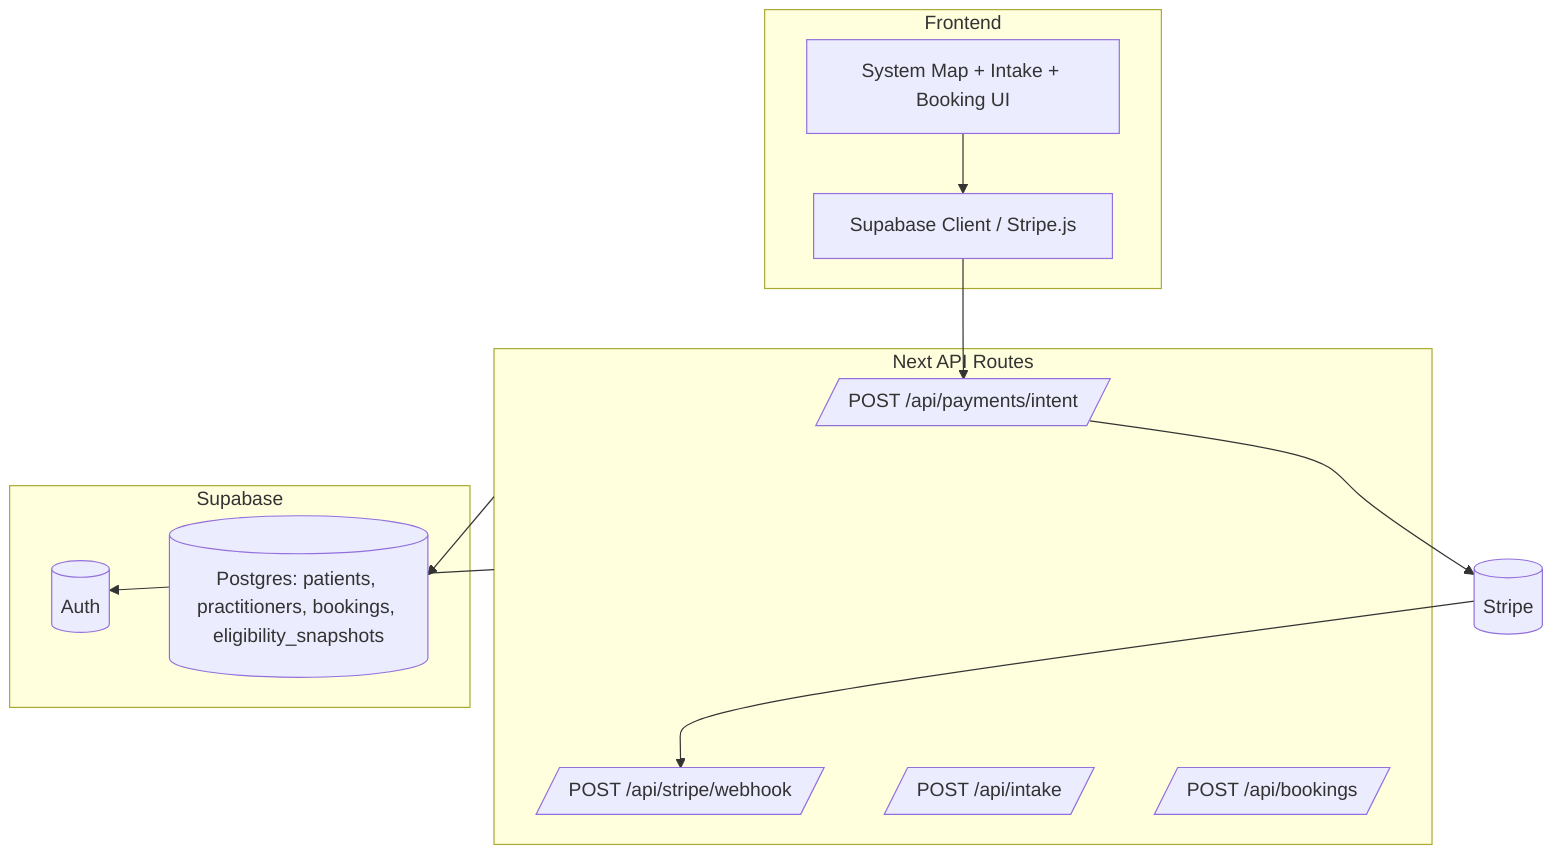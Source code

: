 flowchart TB
  subgraph Frontend [Frontend]
    UI[System Map + Intake + Booking UI]
    SDK[Supabase Client / Stripe.js]
  end

  subgraph Backend [Next API Routes]
    PI[/POST /api/payments/intent/]
    WH[/POST /api/stripe/webhook/]
    Intake[/POST /api/intake/]
    Booking[/POST /api/bookings/]
  end

  subgraph Data [Supabase]
    Auth[(Auth)]
    DB[(Postgres: patients, practitioners, bookings, eligibility_snapshots)]
  end

  UI --> SDK
  SDK --> PI
  PI --> Stripe[(Stripe)]
  Stripe --> WH
  Backend --> DB
  Backend --> Auth